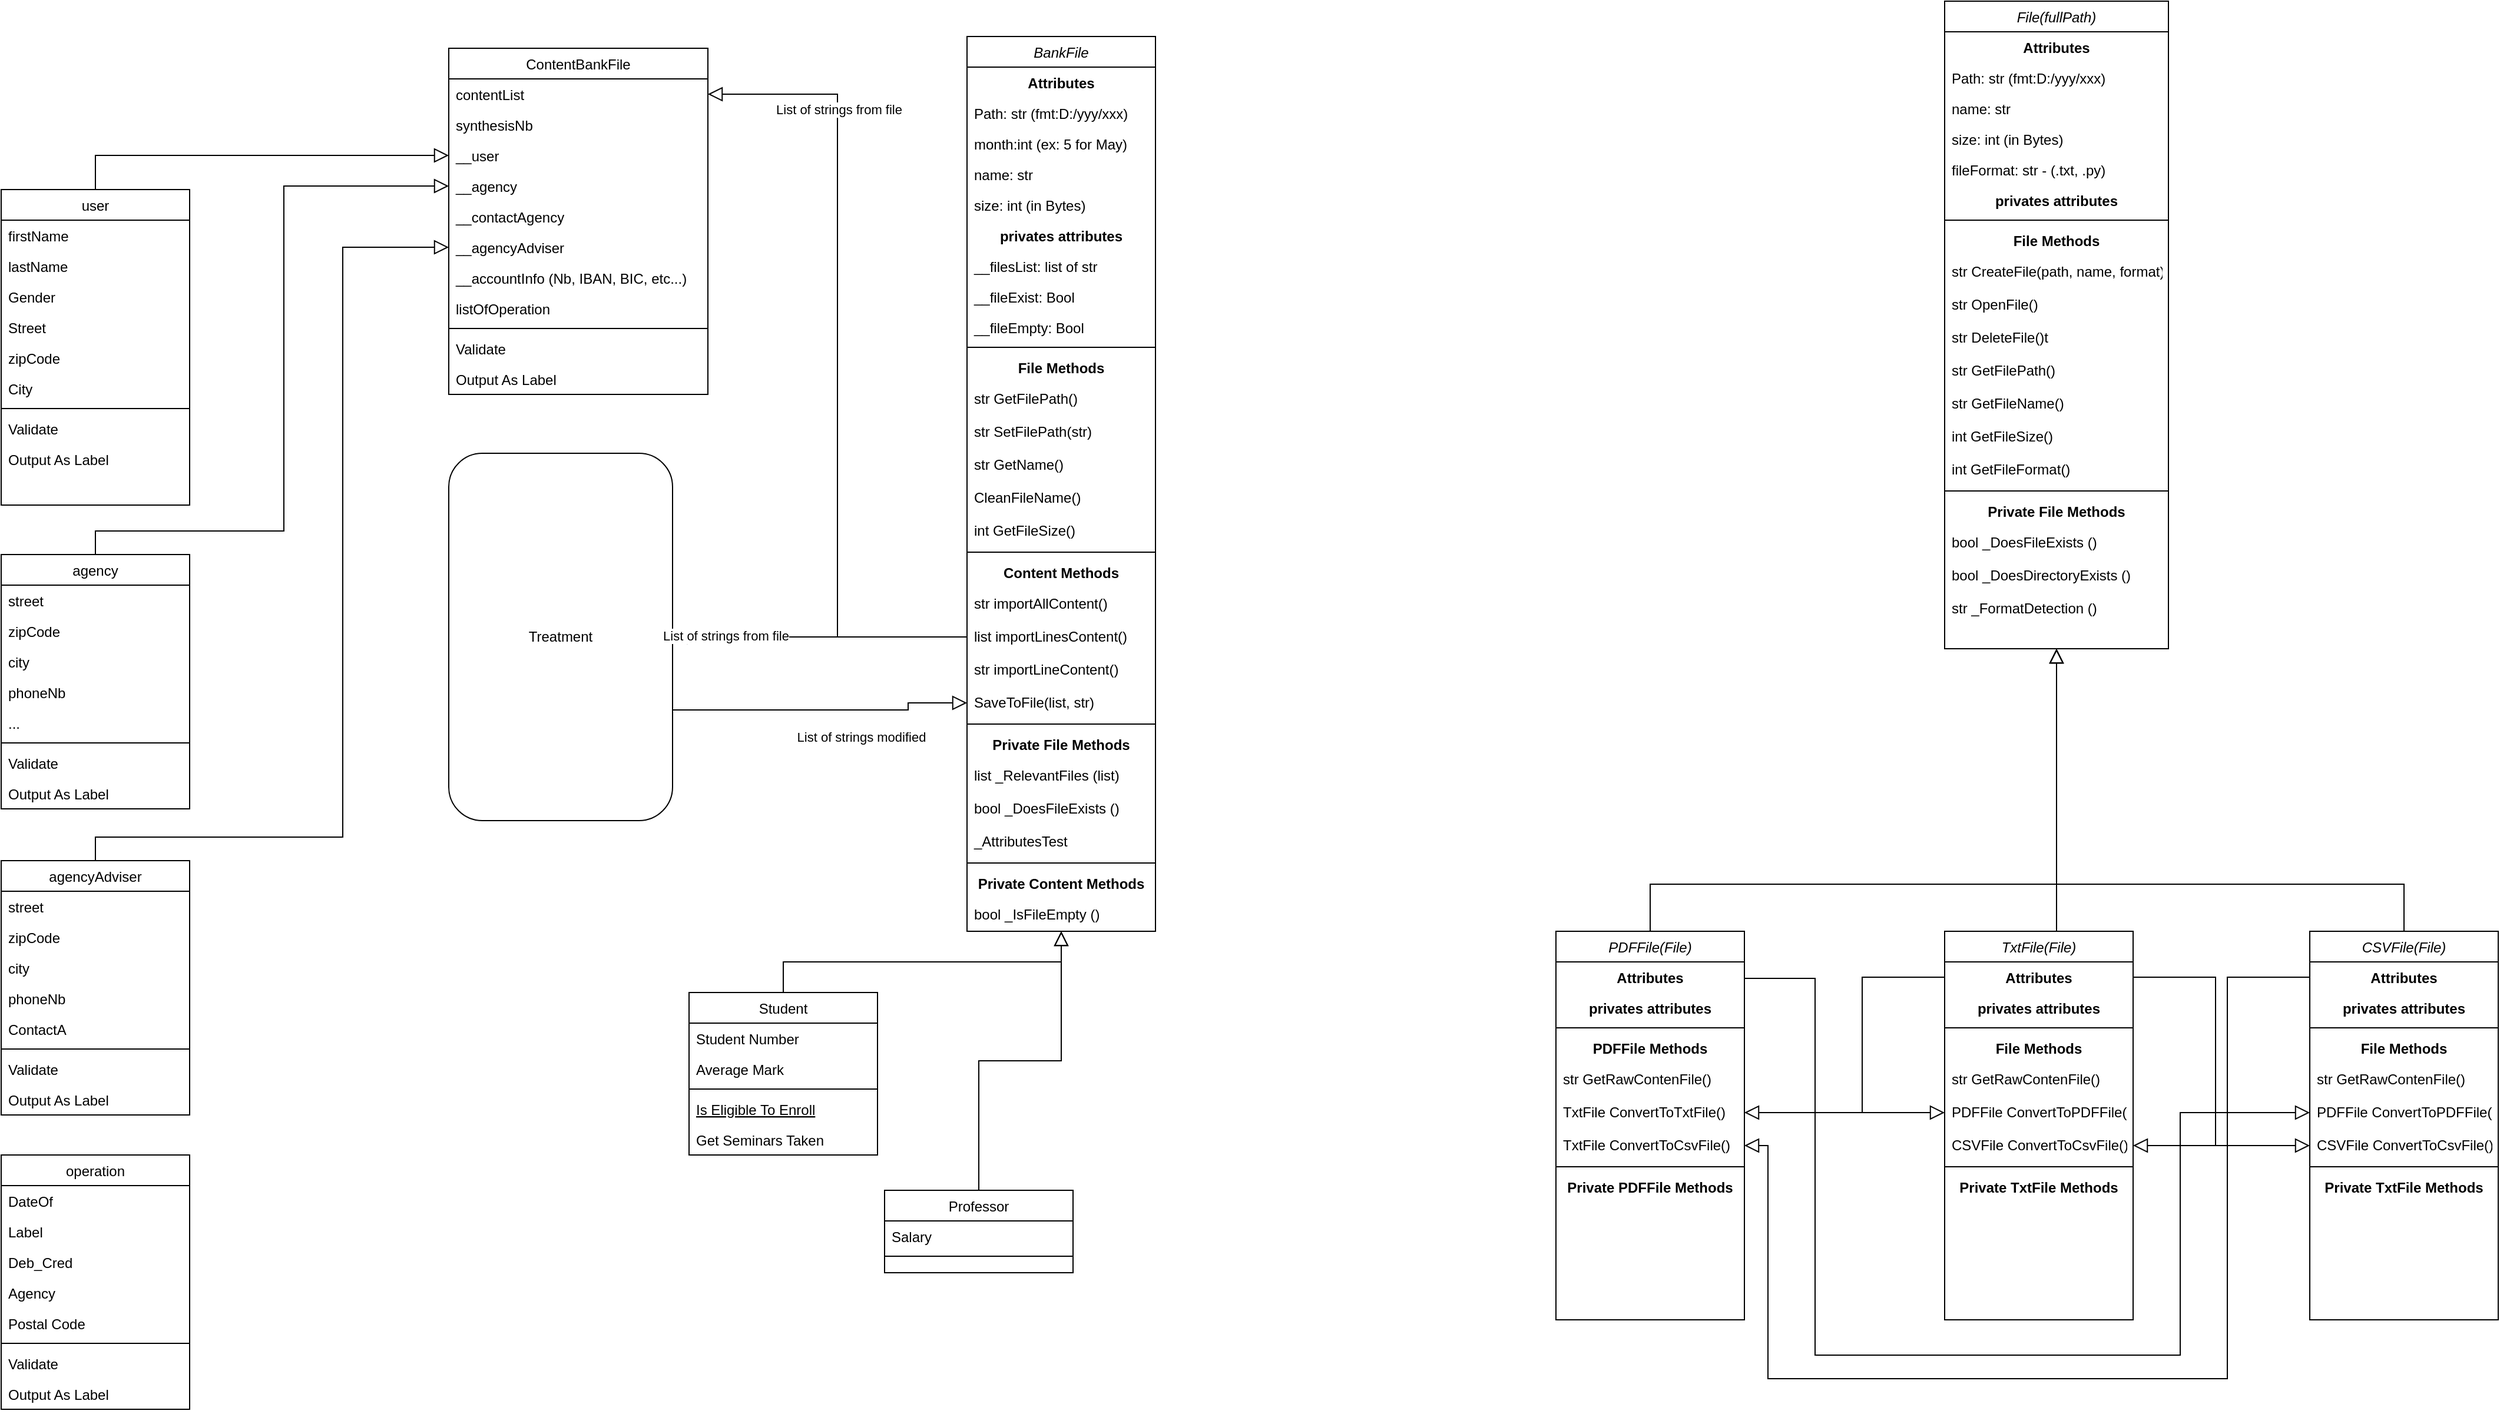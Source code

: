 <mxfile version="20.2.8" type="device"><diagram id="C5RBs43oDa-KdzZeNtuy" name="Page-1"><mxGraphModel dx="2605" dy="2127" grid="1" gridSize="10" guides="1" tooltips="1" connect="1" arrows="1" fold="1" page="1" pageScale="1" pageWidth="827" pageHeight="1169" math="0" shadow="0"><root><mxCell id="WIyWlLk6GJQsqaUBKTNV-0"/><mxCell id="WIyWlLk6GJQsqaUBKTNV-1" parent="WIyWlLk6GJQsqaUBKTNV-0"/><mxCell id="zkfFHV4jXpPFQw0GAbJ--0" value="BankFile" style="swimlane;fontStyle=2;align=center;verticalAlign=top;childLayout=stackLayout;horizontal=1;startSize=26;horizontalStack=0;resizeParent=1;resizeLast=0;collapsible=1;marginBottom=0;rounded=0;shadow=0;strokeWidth=1;" parent="WIyWlLk6GJQsqaUBKTNV-1" vertex="1"><mxGeometry x="280" y="-10" width="160" height="760" as="geometry"><mxRectangle x="334" y="190" width="160" height="26" as="alternateBounds"/></mxGeometry></mxCell><mxCell id="JMtDzeaHdEncIlvbiHia-27" value="Attributes" style="text;align=center;fontStyle=1;verticalAlign=middle;spacingLeft=3;spacingRight=3;strokeColor=none;rotatable=0;points=[[0,0.5],[1,0.5]];portConstraint=eastwest;" parent="zkfFHV4jXpPFQw0GAbJ--0" vertex="1"><mxGeometry y="26" width="160" height="26" as="geometry"/></mxCell><mxCell id="zkfFHV4jXpPFQw0GAbJ--1" value="Path: str (fmt:D:/yyy/xxx)" style="text;align=left;verticalAlign=top;spacingLeft=4;spacingRight=4;overflow=hidden;rotatable=0;points=[[0,0.5],[1,0.5]];portConstraint=eastwest;" parent="zkfFHV4jXpPFQw0GAbJ--0" vertex="1"><mxGeometry y="52" width="160" height="26" as="geometry"/></mxCell><mxCell id="zkfFHV4jXpPFQw0GAbJ--2" value="month:int (ex: 5 for May)" style="text;align=left;verticalAlign=top;spacingLeft=4;spacingRight=4;overflow=hidden;rotatable=0;points=[[0,0.5],[1,0.5]];portConstraint=eastwest;rounded=0;shadow=0;html=0;" parent="zkfFHV4jXpPFQw0GAbJ--0" vertex="1"><mxGeometry y="78" width="160" height="26" as="geometry"/></mxCell><mxCell id="JMtDzeaHdEncIlvbiHia-5" value="name: str" style="text;align=left;verticalAlign=top;spacingLeft=4;spacingRight=4;overflow=hidden;rotatable=0;points=[[0,0.5],[1,0.5]];portConstraint=eastwest;rounded=0;shadow=0;html=0;" parent="zkfFHV4jXpPFQw0GAbJ--0" vertex="1"><mxGeometry y="104" width="160" height="26" as="geometry"/></mxCell><mxCell id="zkfFHV4jXpPFQw0GAbJ--3" value="size: int (in Bytes)" style="text;align=left;verticalAlign=top;spacingLeft=4;spacingRight=4;overflow=hidden;rotatable=0;points=[[0,0.5],[1,0.5]];portConstraint=eastwest;rounded=0;shadow=0;html=0;" parent="zkfFHV4jXpPFQw0GAbJ--0" vertex="1"><mxGeometry y="130" width="160" height="26" as="geometry"/></mxCell><mxCell id="JMtDzeaHdEncIlvbiHia-28" value="privates attributes" style="text;align=center;fontStyle=1;verticalAlign=middle;spacingLeft=3;spacingRight=3;strokeColor=none;rotatable=0;points=[[0,0.5],[1,0.5]];portConstraint=eastwest;" parent="zkfFHV4jXpPFQw0GAbJ--0" vertex="1"><mxGeometry y="156" width="160" height="26" as="geometry"/></mxCell><mxCell id="JMtDzeaHdEncIlvbiHia-9" value="__filesList: list of str" style="text;align=left;verticalAlign=top;spacingLeft=4;spacingRight=4;overflow=hidden;rotatable=0;points=[[0,0.5],[1,0.5]];portConstraint=eastwest;rounded=0;shadow=0;html=0;" parent="zkfFHV4jXpPFQw0GAbJ--0" vertex="1"><mxGeometry y="182" width="160" height="26" as="geometry"/></mxCell><mxCell id="JMtDzeaHdEncIlvbiHia-10" value="__fileExist: Bool" style="text;align=left;verticalAlign=top;spacingLeft=4;spacingRight=4;overflow=hidden;rotatable=0;points=[[0,0.5],[1,0.5]];portConstraint=eastwest;rounded=0;shadow=0;html=0;" parent="zkfFHV4jXpPFQw0GAbJ--0" vertex="1"><mxGeometry y="208" width="160" height="26" as="geometry"/></mxCell><mxCell id="JMtDzeaHdEncIlvbiHia-11" value="__fileEmpty: Bool" style="text;align=left;verticalAlign=top;spacingLeft=4;spacingRight=4;overflow=hidden;rotatable=0;points=[[0,0.5],[1,0.5]];portConstraint=eastwest;rounded=0;shadow=0;html=0;" parent="zkfFHV4jXpPFQw0GAbJ--0" vertex="1"><mxGeometry y="234" width="160" height="26" as="geometry"/></mxCell><mxCell id="zkfFHV4jXpPFQw0GAbJ--4" value="" style="line;html=1;strokeWidth=1;align=left;verticalAlign=middle;spacingTop=-1;spacingLeft=3;spacingRight=3;rotatable=0;labelPosition=right;points=[];portConstraint=eastwest;" parent="zkfFHV4jXpPFQw0GAbJ--0" vertex="1"><mxGeometry y="260" width="160" height="8" as="geometry"/></mxCell><mxCell id="JMtDzeaHdEncIlvbiHia-29" value="File Methods" style="text;align=center;fontStyle=1;verticalAlign=middle;spacingLeft=3;spacingRight=3;strokeColor=none;rotatable=0;points=[[0,0.5],[1,0.5]];portConstraint=eastwest;" parent="zkfFHV4jXpPFQw0GAbJ--0" vertex="1"><mxGeometry y="268" width="160" height="26" as="geometry"/></mxCell><mxCell id="JMtDzeaHdEncIlvbiHia-1" value="str GetFilePath()" style="text;align=left;verticalAlign=top;spacingLeft=4;spacingRight=4;overflow=hidden;rotatable=0;points=[[0,0.5],[1,0.5]];portConstraint=eastwest;" parent="zkfFHV4jXpPFQw0GAbJ--0" vertex="1"><mxGeometry y="294" width="160" height="28" as="geometry"/></mxCell><mxCell id="JMtDzeaHdEncIlvbiHia-12" value="str SetFilePath(str)" style="text;align=left;verticalAlign=top;spacingLeft=4;spacingRight=4;overflow=hidden;rotatable=0;points=[[0,0.5],[1,0.5]];portConstraint=eastwest;" parent="zkfFHV4jXpPFQw0GAbJ--0" vertex="1"><mxGeometry y="322" width="160" height="28" as="geometry"/></mxCell><mxCell id="zkfFHV4jXpPFQw0GAbJ--5" value="str GetName()" style="text;align=left;verticalAlign=top;spacingLeft=4;spacingRight=4;overflow=hidden;rotatable=0;points=[[0,0.5],[1,0.5]];portConstraint=eastwest;" parent="zkfFHV4jXpPFQw0GAbJ--0" vertex="1"><mxGeometry y="350" width="160" height="28" as="geometry"/></mxCell><mxCell id="JMtDzeaHdEncIlvbiHia-2" value="CleanFileName()" style="text;align=left;verticalAlign=top;spacingLeft=4;spacingRight=4;overflow=hidden;rotatable=0;points=[[0,0.5],[1,0.5]];portConstraint=eastwest;" parent="zkfFHV4jXpPFQw0GAbJ--0" vertex="1"><mxGeometry y="378" width="160" height="28" as="geometry"/></mxCell><mxCell id="JMtDzeaHdEncIlvbiHia-7" value="int GetFileSize()" style="text;align=left;verticalAlign=top;spacingLeft=4;spacingRight=4;overflow=hidden;rotatable=0;points=[[0,0.5],[1,0.5]];portConstraint=eastwest;" parent="zkfFHV4jXpPFQw0GAbJ--0" vertex="1"><mxGeometry y="406" width="160" height="28" as="geometry"/></mxCell><mxCell id="JMtDzeaHdEncIlvbiHia-6" value="" style="line;html=1;strokeWidth=1;align=left;verticalAlign=middle;spacingTop=-1;spacingLeft=3;spacingRight=3;rotatable=0;labelPosition=right;points=[];portConstraint=eastwest;" parent="zkfFHV4jXpPFQw0GAbJ--0" vertex="1"><mxGeometry y="434" width="160" height="8" as="geometry"/></mxCell><mxCell id="JMtDzeaHdEncIlvbiHia-30" value="Content Methods" style="text;align=center;fontStyle=1;verticalAlign=middle;spacingLeft=3;spacingRight=3;strokeColor=none;rotatable=0;points=[[0,0.5],[1,0.5]];portConstraint=eastwest;" parent="zkfFHV4jXpPFQw0GAbJ--0" vertex="1"><mxGeometry y="442" width="160" height="26" as="geometry"/></mxCell><mxCell id="JMtDzeaHdEncIlvbiHia-14" value="str importAllContent()" style="text;align=left;verticalAlign=top;spacingLeft=4;spacingRight=4;overflow=hidden;rotatable=0;points=[[0,0.5],[1,0.5]];portConstraint=eastwest;" parent="zkfFHV4jXpPFQw0GAbJ--0" vertex="1"><mxGeometry y="468" width="160" height="28" as="geometry"/></mxCell><mxCell id="JMtDzeaHdEncIlvbiHia-15" value="list importLinesContent()" style="text;align=left;verticalAlign=top;spacingLeft=4;spacingRight=4;overflow=hidden;rotatable=0;points=[[0,0.5],[1,0.5]];portConstraint=eastwest;" parent="zkfFHV4jXpPFQw0GAbJ--0" vertex="1"><mxGeometry y="496" width="160" height="28" as="geometry"/></mxCell><mxCell id="JMtDzeaHdEncIlvbiHia-16" value="str importLineContent()" style="text;align=left;verticalAlign=top;spacingLeft=4;spacingRight=4;overflow=hidden;rotatable=0;points=[[0,0.5],[1,0.5]];portConstraint=eastwest;" parent="zkfFHV4jXpPFQw0GAbJ--0" vertex="1"><mxGeometry y="524" width="160" height="28" as="geometry"/></mxCell><mxCell id="JMtDzeaHdEncIlvbiHia-25" value="SaveToFile(list, str)" style="text;align=left;verticalAlign=top;spacingLeft=4;spacingRight=4;overflow=hidden;rotatable=0;points=[[0,0.5],[1,0.5]];portConstraint=eastwest;" parent="zkfFHV4jXpPFQw0GAbJ--0" vertex="1"><mxGeometry y="552" width="160" height="28" as="geometry"/></mxCell><mxCell id="JMtDzeaHdEncIlvbiHia-13" value="" style="line;html=1;strokeWidth=1;align=left;verticalAlign=middle;spacingTop=-1;spacingLeft=3;spacingRight=3;rotatable=0;labelPosition=right;points=[];portConstraint=eastwest;" parent="zkfFHV4jXpPFQw0GAbJ--0" vertex="1"><mxGeometry y="580" width="160" height="8" as="geometry"/></mxCell><mxCell id="JMtDzeaHdEncIlvbiHia-31" value="Private File Methods" style="text;align=center;fontStyle=1;verticalAlign=middle;spacingLeft=3;spacingRight=3;strokeColor=none;rotatable=0;points=[[0,0.5],[1,0.5]];portConstraint=eastwest;" parent="zkfFHV4jXpPFQw0GAbJ--0" vertex="1"><mxGeometry y="588" width="160" height="26" as="geometry"/></mxCell><mxCell id="JMtDzeaHdEncIlvbiHia-8" value="list _RelevantFiles (list)" style="text;align=left;verticalAlign=top;spacingLeft=4;spacingRight=4;overflow=hidden;rotatable=0;points=[[0,0.5],[1,0.5]];portConstraint=eastwest;" parent="zkfFHV4jXpPFQw0GAbJ--0" vertex="1"><mxGeometry y="614" width="160" height="28" as="geometry"/></mxCell><mxCell id="JMtDzeaHdEncIlvbiHia-17" value="bool _DoesFileExists ()" style="text;align=left;verticalAlign=top;spacingLeft=4;spacingRight=4;overflow=hidden;rotatable=0;points=[[0,0.5],[1,0.5]];portConstraint=eastwest;" parent="zkfFHV4jXpPFQw0GAbJ--0" vertex="1"><mxGeometry y="642" width="160" height="28" as="geometry"/></mxCell><mxCell id="JMtDzeaHdEncIlvbiHia-4" value="_AttributesTest" style="text;align=left;verticalAlign=top;spacingLeft=4;spacingRight=4;overflow=hidden;rotatable=0;points=[[0,0.5],[1,0.5]];portConstraint=eastwest;" parent="zkfFHV4jXpPFQw0GAbJ--0" vertex="1"><mxGeometry y="670" width="160" height="28" as="geometry"/></mxCell><mxCell id="JMtDzeaHdEncIlvbiHia-19" value="" style="line;html=1;strokeWidth=1;align=left;verticalAlign=middle;spacingTop=-1;spacingLeft=3;spacingRight=3;rotatable=0;labelPosition=right;points=[];portConstraint=eastwest;" parent="zkfFHV4jXpPFQw0GAbJ--0" vertex="1"><mxGeometry y="698" width="160" height="8" as="geometry"/></mxCell><mxCell id="JMtDzeaHdEncIlvbiHia-32" value="Private Content Methods" style="text;align=center;fontStyle=1;verticalAlign=middle;spacingLeft=3;spacingRight=3;strokeColor=none;rotatable=0;points=[[0,0.5],[1,0.5]];portConstraint=eastwest;" parent="zkfFHV4jXpPFQw0GAbJ--0" vertex="1"><mxGeometry y="706" width="160" height="26" as="geometry"/></mxCell><mxCell id="JMtDzeaHdEncIlvbiHia-18" value="bool _IsFileEmpty ()" style="text;align=left;verticalAlign=top;spacingLeft=4;spacingRight=4;overflow=hidden;rotatable=0;points=[[0,0.5],[1,0.5]];portConstraint=eastwest;" parent="zkfFHV4jXpPFQw0GAbJ--0" vertex="1"><mxGeometry y="732" width="160" height="28" as="geometry"/></mxCell><mxCell id="zkfFHV4jXpPFQw0GAbJ--6" value="Student" style="swimlane;fontStyle=0;align=center;verticalAlign=top;childLayout=stackLayout;horizontal=1;startSize=26;horizontalStack=0;resizeParent=1;resizeLast=0;collapsible=1;marginBottom=0;rounded=0;shadow=0;strokeWidth=1;" parent="WIyWlLk6GJQsqaUBKTNV-1" vertex="1"><mxGeometry x="44" y="802" width="160" height="138" as="geometry"><mxRectangle x="130" y="380" width="160" height="26" as="alternateBounds"/></mxGeometry></mxCell><mxCell id="zkfFHV4jXpPFQw0GAbJ--7" value="Student Number" style="text;align=left;verticalAlign=top;spacingLeft=4;spacingRight=4;overflow=hidden;rotatable=0;points=[[0,0.5],[1,0.5]];portConstraint=eastwest;" parent="zkfFHV4jXpPFQw0GAbJ--6" vertex="1"><mxGeometry y="26" width="160" height="26" as="geometry"/></mxCell><mxCell id="zkfFHV4jXpPFQw0GAbJ--8" value="Average Mark" style="text;align=left;verticalAlign=top;spacingLeft=4;spacingRight=4;overflow=hidden;rotatable=0;points=[[0,0.5],[1,0.5]];portConstraint=eastwest;rounded=0;shadow=0;html=0;" parent="zkfFHV4jXpPFQw0GAbJ--6" vertex="1"><mxGeometry y="52" width="160" height="26" as="geometry"/></mxCell><mxCell id="zkfFHV4jXpPFQw0GAbJ--9" value="" style="line;html=1;strokeWidth=1;align=left;verticalAlign=middle;spacingTop=-1;spacingLeft=3;spacingRight=3;rotatable=0;labelPosition=right;points=[];portConstraint=eastwest;" parent="zkfFHV4jXpPFQw0GAbJ--6" vertex="1"><mxGeometry y="78" width="160" height="8" as="geometry"/></mxCell><mxCell id="zkfFHV4jXpPFQw0GAbJ--10" value="Is Eligible To Enroll" style="text;align=left;verticalAlign=top;spacingLeft=4;spacingRight=4;overflow=hidden;rotatable=0;points=[[0,0.5],[1,0.5]];portConstraint=eastwest;fontStyle=4" parent="zkfFHV4jXpPFQw0GAbJ--6" vertex="1"><mxGeometry y="86" width="160" height="26" as="geometry"/></mxCell><mxCell id="zkfFHV4jXpPFQw0GAbJ--11" value="Get Seminars Taken" style="text;align=left;verticalAlign=top;spacingLeft=4;spacingRight=4;overflow=hidden;rotatable=0;points=[[0,0.5],[1,0.5]];portConstraint=eastwest;" parent="zkfFHV4jXpPFQw0GAbJ--6" vertex="1"><mxGeometry y="112" width="160" height="26" as="geometry"/></mxCell><mxCell id="zkfFHV4jXpPFQw0GAbJ--12" value="" style="endArrow=block;endSize=10;endFill=0;shadow=0;strokeWidth=1;rounded=0;edgeStyle=elbowEdgeStyle;elbow=vertical;" parent="WIyWlLk6GJQsqaUBKTNV-1" source="zkfFHV4jXpPFQw0GAbJ--6" target="zkfFHV4jXpPFQw0GAbJ--0" edge="1"><mxGeometry width="160" relative="1" as="geometry"><mxPoint x="-90" y="205" as="sourcePoint"/><mxPoint x="-90" y="205" as="targetPoint"/></mxGeometry></mxCell><mxCell id="zkfFHV4jXpPFQw0GAbJ--13" value="Professor" style="swimlane;fontStyle=0;align=center;verticalAlign=top;childLayout=stackLayout;horizontal=1;startSize=26;horizontalStack=0;resizeParent=1;resizeLast=0;collapsible=1;marginBottom=0;rounded=0;shadow=0;strokeWidth=1;" parent="WIyWlLk6GJQsqaUBKTNV-1" vertex="1"><mxGeometry x="210" y="970" width="160" height="70" as="geometry"><mxRectangle x="340" y="380" width="170" height="26" as="alternateBounds"/></mxGeometry></mxCell><mxCell id="zkfFHV4jXpPFQw0GAbJ--14" value="Salary" style="text;align=left;verticalAlign=top;spacingLeft=4;spacingRight=4;overflow=hidden;rotatable=0;points=[[0,0.5],[1,0.5]];portConstraint=eastwest;" parent="zkfFHV4jXpPFQw0GAbJ--13" vertex="1"><mxGeometry y="26" width="160" height="26" as="geometry"/></mxCell><mxCell id="zkfFHV4jXpPFQw0GAbJ--15" value="" style="line;html=1;strokeWidth=1;align=left;verticalAlign=middle;spacingTop=-1;spacingLeft=3;spacingRight=3;rotatable=0;labelPosition=right;points=[];portConstraint=eastwest;" parent="zkfFHV4jXpPFQw0GAbJ--13" vertex="1"><mxGeometry y="52" width="160" height="8" as="geometry"/></mxCell><mxCell id="zkfFHV4jXpPFQw0GAbJ--16" value="" style="endArrow=block;endSize=10;endFill=0;shadow=0;strokeWidth=1;rounded=0;edgeStyle=elbowEdgeStyle;elbow=vertical;" parent="WIyWlLk6GJQsqaUBKTNV-1" source="zkfFHV4jXpPFQw0GAbJ--13" target="zkfFHV4jXpPFQw0GAbJ--0" edge="1"><mxGeometry width="160" relative="1" as="geometry"><mxPoint x="-80" y="375" as="sourcePoint"/><mxPoint x="20" y="273" as="targetPoint"/></mxGeometry></mxCell><mxCell id="JMtDzeaHdEncIlvbiHia-20" value="Treatment" style="rounded=1;whiteSpace=wrap;html=1;" parent="WIyWlLk6GJQsqaUBKTNV-1" vertex="1"><mxGeometry x="-160" y="344" width="190" height="312" as="geometry"/></mxCell><mxCell id="JMtDzeaHdEncIlvbiHia-21" value="" style="endArrow=block;endSize=10;endFill=0;shadow=0;strokeWidth=1;rounded=0;edgeStyle=orthogonalEdgeStyle;elbow=vertical;exitX=0;exitY=0.5;exitDx=0;exitDy=0;entryX=1;entryY=0.5;entryDx=0;entryDy=0;" parent="WIyWlLk6GJQsqaUBKTNV-1" source="JMtDzeaHdEncIlvbiHia-15" target="JMtDzeaHdEncIlvbiHia-20" edge="1"><mxGeometry width="160" relative="1" as="geometry"><mxPoint x="-320" y="546" as="sourcePoint"/><mxPoint x="-146" y="472" as="targetPoint"/></mxGeometry></mxCell><mxCell id="JMtDzeaHdEncIlvbiHia-22" value="List of strings from file" style="edgeLabel;html=1;align=center;verticalAlign=middle;resizable=0;points=[];" parent="JMtDzeaHdEncIlvbiHia-21" vertex="1" connectable="0"><mxGeometry x="0.639" y="-1" relative="1" as="geometry"><mxPoint as="offset"/></mxGeometry></mxCell><mxCell id="JMtDzeaHdEncIlvbiHia-23" value="" style="endArrow=block;endSize=10;endFill=0;shadow=0;strokeWidth=1;rounded=0;edgeStyle=orthogonalEdgeStyle;elbow=vertical;entryX=0;entryY=0.5;entryDx=0;entryDy=0;exitX=1;exitY=0.75;exitDx=0;exitDy=0;" parent="WIyWlLk6GJQsqaUBKTNV-1" source="JMtDzeaHdEncIlvbiHia-20" target="JMtDzeaHdEncIlvbiHia-25" edge="1"><mxGeometry width="160" relative="1" as="geometry"><mxPoint x="-70" y="282" as="sourcePoint"/><mxPoint x="160" y="332" as="targetPoint"/><Array as="points"><mxPoint x="230" y="562"/><mxPoint x="230" y="556"/></Array></mxGeometry></mxCell><mxCell id="JMtDzeaHdEncIlvbiHia-24" value="List of strings modified" style="edgeLabel;html=1;align=center;verticalAlign=middle;resizable=0;points=[];" parent="JMtDzeaHdEncIlvbiHia-23" vertex="1" connectable="0"><mxGeometry x="0.639" y="-1" relative="1" as="geometry"><mxPoint x="-41" y="28" as="offset"/></mxGeometry></mxCell><mxCell id="JMtDzeaHdEncIlvbiHia-33" value="ContentBankFile" style="swimlane;fontStyle=0;align=center;verticalAlign=top;childLayout=stackLayout;horizontal=1;startSize=26;horizontalStack=0;resizeParent=1;resizeLast=0;collapsible=1;marginBottom=0;rounded=0;shadow=0;strokeWidth=1;" parent="WIyWlLk6GJQsqaUBKTNV-1" vertex="1"><mxGeometry x="-160" width="220" height="294" as="geometry"><mxRectangle x="550" y="140" width="160" height="26" as="alternateBounds"/></mxGeometry></mxCell><mxCell id="JMtDzeaHdEncIlvbiHia-38" value="contentList" style="text;align=left;verticalAlign=top;spacingLeft=4;spacingRight=4;overflow=hidden;rotatable=0;points=[[0,0.5],[1,0.5]];portConstraint=eastwest;rounded=0;shadow=0;html=0;" parent="JMtDzeaHdEncIlvbiHia-33" vertex="1"><mxGeometry y="26" width="220" height="26" as="geometry"/></mxCell><mxCell id="JMtDzeaHdEncIlvbiHia-34" value="synthesisNb" style="text;align=left;verticalAlign=top;spacingLeft=4;spacingRight=4;overflow=hidden;rotatable=0;points=[[0,0.5],[1,0.5]];portConstraint=eastwest;" parent="JMtDzeaHdEncIlvbiHia-33" vertex="1"><mxGeometry y="52" width="220" height="26" as="geometry"/></mxCell><mxCell id="JMtDzeaHdEncIlvbiHia-35" value="__user" style="text;align=left;verticalAlign=top;spacingLeft=4;spacingRight=4;overflow=hidden;rotatable=0;points=[[0,0.5],[1,0.5]];portConstraint=eastwest;rounded=0;shadow=0;html=0;" parent="JMtDzeaHdEncIlvbiHia-33" vertex="1"><mxGeometry y="78" width="220" height="26" as="geometry"/></mxCell><mxCell id="JMtDzeaHdEncIlvbiHia-36" value="__agency" style="text;align=left;verticalAlign=top;spacingLeft=4;spacingRight=4;overflow=hidden;rotatable=0;points=[[0,0.5],[1,0.5]];portConstraint=eastwest;rounded=0;shadow=0;html=0;" parent="JMtDzeaHdEncIlvbiHia-33" vertex="1"><mxGeometry y="104" width="220" height="26" as="geometry"/></mxCell><mxCell id="JMtDzeaHdEncIlvbiHia-37" value="__contactAgency" style="text;align=left;verticalAlign=top;spacingLeft=4;spacingRight=4;overflow=hidden;rotatable=0;points=[[0,0.5],[1,0.5]];portConstraint=eastwest;rounded=0;shadow=0;html=0;" parent="JMtDzeaHdEncIlvbiHia-33" vertex="1"><mxGeometry y="130" width="220" height="26" as="geometry"/></mxCell><mxCell id="JMtDzeaHdEncIlvbiHia-96" value="__agencyAdviser" style="text;align=left;verticalAlign=top;spacingLeft=4;spacingRight=4;overflow=hidden;rotatable=0;points=[[0,0.5],[1,0.5]];portConstraint=eastwest;rounded=0;shadow=0;html=0;" parent="JMtDzeaHdEncIlvbiHia-33" vertex="1"><mxGeometry y="156" width="220" height="26" as="geometry"/></mxCell><mxCell id="JMtDzeaHdEncIlvbiHia-61" value="__accountInfo (Nb, IBAN, BIC, etc...)" style="text;align=left;verticalAlign=top;spacingLeft=4;spacingRight=4;overflow=hidden;rotatable=0;points=[[0,0.5],[1,0.5]];portConstraint=eastwest;rounded=0;shadow=0;html=0;" parent="JMtDzeaHdEncIlvbiHia-33" vertex="1"><mxGeometry y="182" width="220" height="26" as="geometry"/></mxCell><mxCell id="JMtDzeaHdEncIlvbiHia-94" value="listOfOperation" style="text;align=left;verticalAlign=top;spacingLeft=4;spacingRight=4;overflow=hidden;rotatable=0;points=[[0,0.5],[1,0.5]];portConstraint=eastwest;rounded=0;shadow=0;html=0;" parent="JMtDzeaHdEncIlvbiHia-33" vertex="1"><mxGeometry y="208" width="220" height="26" as="geometry"/></mxCell><mxCell id="JMtDzeaHdEncIlvbiHia-39" value="" style="line;html=1;strokeWidth=1;align=left;verticalAlign=middle;spacingTop=-1;spacingLeft=3;spacingRight=3;rotatable=0;labelPosition=right;points=[];portConstraint=eastwest;" parent="JMtDzeaHdEncIlvbiHia-33" vertex="1"><mxGeometry y="234" width="220" height="8" as="geometry"/></mxCell><mxCell id="JMtDzeaHdEncIlvbiHia-40" value="Validate" style="text;align=left;verticalAlign=top;spacingLeft=4;spacingRight=4;overflow=hidden;rotatable=0;points=[[0,0.5],[1,0.5]];portConstraint=eastwest;" parent="JMtDzeaHdEncIlvbiHia-33" vertex="1"><mxGeometry y="242" width="220" height="26" as="geometry"/></mxCell><mxCell id="JMtDzeaHdEncIlvbiHia-41" value="Output As Label" style="text;align=left;verticalAlign=top;spacingLeft=4;spacingRight=4;overflow=hidden;rotatable=0;points=[[0,0.5],[1,0.5]];portConstraint=eastwest;" parent="JMtDzeaHdEncIlvbiHia-33" vertex="1"><mxGeometry y="268" width="220" height="26" as="geometry"/></mxCell><mxCell id="JMtDzeaHdEncIlvbiHia-42" value="user" style="swimlane;fontStyle=0;align=center;verticalAlign=top;childLayout=stackLayout;horizontal=1;startSize=26;horizontalStack=0;resizeParent=1;resizeLast=0;collapsible=1;marginBottom=0;rounded=0;shadow=0;strokeWidth=1;" parent="WIyWlLk6GJQsqaUBKTNV-1" vertex="1"><mxGeometry x="-540" y="120" width="160" height="268" as="geometry"><mxRectangle x="550" y="140" width="160" height="26" as="alternateBounds"/></mxGeometry></mxCell><mxCell id="JMtDzeaHdEncIlvbiHia-81" value="firstName" style="text;align=left;verticalAlign=top;spacingLeft=4;spacingRight=4;overflow=hidden;rotatable=0;points=[[0,0.5],[1,0.5]];portConstraint=eastwest;rounded=0;shadow=0;html=0;" parent="JMtDzeaHdEncIlvbiHia-42" vertex="1"><mxGeometry y="26" width="160" height="26" as="geometry"/></mxCell><mxCell id="JMtDzeaHdEncIlvbiHia-43" value="lastName" style="text;align=left;verticalAlign=top;spacingLeft=4;spacingRight=4;overflow=hidden;rotatable=0;points=[[0,0.5],[1,0.5]];portConstraint=eastwest;rounded=0;shadow=0;html=0;" parent="JMtDzeaHdEncIlvbiHia-42" vertex="1"><mxGeometry y="52" width="160" height="26" as="geometry"/></mxCell><mxCell id="JMtDzeaHdEncIlvbiHia-80" value="Gender" style="text;align=left;verticalAlign=top;spacingLeft=4;spacingRight=4;overflow=hidden;rotatable=0;points=[[0,0.5],[1,0.5]];portConstraint=eastwest;rounded=0;shadow=0;html=0;" parent="JMtDzeaHdEncIlvbiHia-42" vertex="1"><mxGeometry y="78" width="160" height="26" as="geometry"/></mxCell><mxCell id="JMtDzeaHdEncIlvbiHia-44" value="Street" style="text;align=left;verticalAlign=top;spacingLeft=4;spacingRight=4;overflow=hidden;rotatable=0;points=[[0,0.5],[1,0.5]];portConstraint=eastwest;" parent="JMtDzeaHdEncIlvbiHia-42" vertex="1"><mxGeometry y="104" width="160" height="26" as="geometry"/></mxCell><mxCell id="JMtDzeaHdEncIlvbiHia-45" value="zipCode" style="text;align=left;verticalAlign=top;spacingLeft=4;spacingRight=4;overflow=hidden;rotatable=0;points=[[0,0.5],[1,0.5]];portConstraint=eastwest;rounded=0;shadow=0;html=0;" parent="JMtDzeaHdEncIlvbiHia-42" vertex="1"><mxGeometry y="130" width="160" height="26" as="geometry"/></mxCell><mxCell id="JMtDzeaHdEncIlvbiHia-46" value="City" style="text;align=left;verticalAlign=top;spacingLeft=4;spacingRight=4;overflow=hidden;rotatable=0;points=[[0,0.5],[1,0.5]];portConstraint=eastwest;rounded=0;shadow=0;html=0;" parent="JMtDzeaHdEncIlvbiHia-42" vertex="1"><mxGeometry y="156" width="160" height="26" as="geometry"/></mxCell><mxCell id="JMtDzeaHdEncIlvbiHia-48" value="" style="line;html=1;strokeWidth=1;align=left;verticalAlign=middle;spacingTop=-1;spacingLeft=3;spacingRight=3;rotatable=0;labelPosition=right;points=[];portConstraint=eastwest;" parent="JMtDzeaHdEncIlvbiHia-42" vertex="1"><mxGeometry y="182" width="160" height="8" as="geometry"/></mxCell><mxCell id="JMtDzeaHdEncIlvbiHia-49" value="Validate" style="text;align=left;verticalAlign=top;spacingLeft=4;spacingRight=4;overflow=hidden;rotatable=0;points=[[0,0.5],[1,0.5]];portConstraint=eastwest;" parent="JMtDzeaHdEncIlvbiHia-42" vertex="1"><mxGeometry y="190" width="160" height="26" as="geometry"/></mxCell><mxCell id="JMtDzeaHdEncIlvbiHia-50" value="Output As Label" style="text;align=left;verticalAlign=top;spacingLeft=4;spacingRight=4;overflow=hidden;rotatable=0;points=[[0,0.5],[1,0.5]];portConstraint=eastwest;" parent="JMtDzeaHdEncIlvbiHia-42" vertex="1"><mxGeometry y="216" width="160" height="26" as="geometry"/></mxCell><mxCell id="JMtDzeaHdEncIlvbiHia-51" value="agency" style="swimlane;fontStyle=0;align=center;verticalAlign=top;childLayout=stackLayout;horizontal=1;startSize=26;horizontalStack=0;resizeParent=1;resizeLast=0;collapsible=1;marginBottom=0;rounded=0;shadow=0;strokeWidth=1;" parent="WIyWlLk6GJQsqaUBKTNV-1" vertex="1"><mxGeometry x="-540" y="430" width="160" height="216" as="geometry"><mxRectangle x="550" y="140" width="160" height="26" as="alternateBounds"/></mxGeometry></mxCell><mxCell id="JMtDzeaHdEncIlvbiHia-53" value="street" style="text;align=left;verticalAlign=top;spacingLeft=4;spacingRight=4;overflow=hidden;rotatable=0;points=[[0,0.5],[1,0.5]];portConstraint=eastwest;" parent="JMtDzeaHdEncIlvbiHia-51" vertex="1"><mxGeometry y="26" width="160" height="26" as="geometry"/></mxCell><mxCell id="JMtDzeaHdEncIlvbiHia-54" value="zipCode" style="text;align=left;verticalAlign=top;spacingLeft=4;spacingRight=4;overflow=hidden;rotatable=0;points=[[0,0.5],[1,0.5]];portConstraint=eastwest;rounded=0;shadow=0;html=0;" parent="JMtDzeaHdEncIlvbiHia-51" vertex="1"><mxGeometry y="52" width="160" height="26" as="geometry"/></mxCell><mxCell id="JMtDzeaHdEncIlvbiHia-52" value="city" style="text;align=left;verticalAlign=top;spacingLeft=4;spacingRight=4;overflow=hidden;rotatable=0;points=[[0,0.5],[1,0.5]];portConstraint=eastwest;rounded=0;shadow=0;html=0;" parent="JMtDzeaHdEncIlvbiHia-51" vertex="1"><mxGeometry y="78" width="160" height="26" as="geometry"/></mxCell><mxCell id="JMtDzeaHdEncIlvbiHia-55" value="phoneNb" style="text;align=left;verticalAlign=top;spacingLeft=4;spacingRight=4;overflow=hidden;rotatable=0;points=[[0,0.5],[1,0.5]];portConstraint=eastwest;rounded=0;shadow=0;html=0;" parent="JMtDzeaHdEncIlvbiHia-51" vertex="1"><mxGeometry y="104" width="160" height="26" as="geometry"/></mxCell><mxCell id="JMtDzeaHdEncIlvbiHia-56" value="..." style="text;align=left;verticalAlign=top;spacingLeft=4;spacingRight=4;overflow=hidden;rotatable=0;points=[[0,0.5],[1,0.5]];portConstraint=eastwest;rounded=0;shadow=0;html=0;" parent="JMtDzeaHdEncIlvbiHia-51" vertex="1"><mxGeometry y="130" width="160" height="26" as="geometry"/></mxCell><mxCell id="JMtDzeaHdEncIlvbiHia-57" value="" style="line;html=1;strokeWidth=1;align=left;verticalAlign=middle;spacingTop=-1;spacingLeft=3;spacingRight=3;rotatable=0;labelPosition=right;points=[];portConstraint=eastwest;" parent="JMtDzeaHdEncIlvbiHia-51" vertex="1"><mxGeometry y="156" width="160" height="8" as="geometry"/></mxCell><mxCell id="JMtDzeaHdEncIlvbiHia-58" value="Validate" style="text;align=left;verticalAlign=top;spacingLeft=4;spacingRight=4;overflow=hidden;rotatable=0;points=[[0,0.5],[1,0.5]];portConstraint=eastwest;" parent="JMtDzeaHdEncIlvbiHia-51" vertex="1"><mxGeometry y="164" width="160" height="26" as="geometry"/></mxCell><mxCell id="JMtDzeaHdEncIlvbiHia-59" value="Output As Label" style="text;align=left;verticalAlign=top;spacingLeft=4;spacingRight=4;overflow=hidden;rotatable=0;points=[[0,0.5],[1,0.5]];portConstraint=eastwest;" parent="JMtDzeaHdEncIlvbiHia-51" vertex="1"><mxGeometry y="190" width="160" height="26" as="geometry"/></mxCell><mxCell id="JMtDzeaHdEncIlvbiHia-62" value="operation" style="swimlane;fontStyle=0;align=center;verticalAlign=top;childLayout=stackLayout;horizontal=1;startSize=26;horizontalStack=0;resizeParent=1;resizeLast=0;collapsible=1;marginBottom=0;rounded=0;shadow=0;strokeWidth=1;" parent="WIyWlLk6GJQsqaUBKTNV-1" vertex="1"><mxGeometry x="-540" y="940" width="160" height="216" as="geometry"><mxRectangle x="550" y="140" width="160" height="26" as="alternateBounds"/></mxGeometry></mxCell><mxCell id="JMtDzeaHdEncIlvbiHia-63" value="DateOf" style="text;align=left;verticalAlign=top;spacingLeft=4;spacingRight=4;overflow=hidden;rotatable=0;points=[[0,0.5],[1,0.5]];portConstraint=eastwest;rounded=0;shadow=0;html=0;" parent="JMtDzeaHdEncIlvbiHia-62" vertex="1"><mxGeometry y="26" width="160" height="26" as="geometry"/></mxCell><mxCell id="JMtDzeaHdEncIlvbiHia-64" value="Label" style="text;align=left;verticalAlign=top;spacingLeft=4;spacingRight=4;overflow=hidden;rotatable=0;points=[[0,0.5],[1,0.5]];portConstraint=eastwest;" parent="JMtDzeaHdEncIlvbiHia-62" vertex="1"><mxGeometry y="52" width="160" height="26" as="geometry"/></mxCell><mxCell id="JMtDzeaHdEncIlvbiHia-65" value="Deb_Cred" style="text;align=left;verticalAlign=top;spacingLeft=4;spacingRight=4;overflow=hidden;rotatable=0;points=[[0,0.5],[1,0.5]];portConstraint=eastwest;rounded=0;shadow=0;html=0;" parent="JMtDzeaHdEncIlvbiHia-62" vertex="1"><mxGeometry y="78" width="160" height="26" as="geometry"/></mxCell><mxCell id="JMtDzeaHdEncIlvbiHia-66" value="Agency" style="text;align=left;verticalAlign=top;spacingLeft=4;spacingRight=4;overflow=hidden;rotatable=0;points=[[0,0.5],[1,0.5]];portConstraint=eastwest;rounded=0;shadow=0;html=0;" parent="JMtDzeaHdEncIlvbiHia-62" vertex="1"><mxGeometry y="104" width="160" height="26" as="geometry"/></mxCell><mxCell id="JMtDzeaHdEncIlvbiHia-67" value="Postal Code" style="text;align=left;verticalAlign=top;spacingLeft=4;spacingRight=4;overflow=hidden;rotatable=0;points=[[0,0.5],[1,0.5]];portConstraint=eastwest;rounded=0;shadow=0;html=0;" parent="JMtDzeaHdEncIlvbiHia-62" vertex="1"><mxGeometry y="130" width="160" height="26" as="geometry"/></mxCell><mxCell id="JMtDzeaHdEncIlvbiHia-68" value="" style="line;html=1;strokeWidth=1;align=left;verticalAlign=middle;spacingTop=-1;spacingLeft=3;spacingRight=3;rotatable=0;labelPosition=right;points=[];portConstraint=eastwest;" parent="JMtDzeaHdEncIlvbiHia-62" vertex="1"><mxGeometry y="156" width="160" height="8" as="geometry"/></mxCell><mxCell id="JMtDzeaHdEncIlvbiHia-69" value="Validate" style="text;align=left;verticalAlign=top;spacingLeft=4;spacingRight=4;overflow=hidden;rotatable=0;points=[[0,0.5],[1,0.5]];portConstraint=eastwest;" parent="JMtDzeaHdEncIlvbiHia-62" vertex="1"><mxGeometry y="164" width="160" height="26" as="geometry"/></mxCell><mxCell id="JMtDzeaHdEncIlvbiHia-70" value="Output As Label" style="text;align=left;verticalAlign=top;spacingLeft=4;spacingRight=4;overflow=hidden;rotatable=0;points=[[0,0.5],[1,0.5]];portConstraint=eastwest;" parent="JMtDzeaHdEncIlvbiHia-62" vertex="1"><mxGeometry y="190" width="160" height="26" as="geometry"/></mxCell><mxCell id="JMtDzeaHdEncIlvbiHia-71" value="agencyAdviser" style="swimlane;fontStyle=0;align=center;verticalAlign=top;childLayout=stackLayout;horizontal=1;startSize=26;horizontalStack=0;resizeParent=1;resizeLast=0;collapsible=1;marginBottom=0;rounded=0;shadow=0;strokeWidth=1;" parent="WIyWlLk6GJQsqaUBKTNV-1" vertex="1"><mxGeometry x="-540" y="690" width="160" height="216" as="geometry"><mxRectangle x="550" y="140" width="160" height="26" as="alternateBounds"/></mxGeometry></mxCell><mxCell id="JMtDzeaHdEncIlvbiHia-72" value="street" style="text;align=left;verticalAlign=top;spacingLeft=4;spacingRight=4;overflow=hidden;rotatable=0;points=[[0,0.5],[1,0.5]];portConstraint=eastwest;" parent="JMtDzeaHdEncIlvbiHia-71" vertex="1"><mxGeometry y="26" width="160" height="26" as="geometry"/></mxCell><mxCell id="JMtDzeaHdEncIlvbiHia-73" value="zipCode" style="text;align=left;verticalAlign=top;spacingLeft=4;spacingRight=4;overflow=hidden;rotatable=0;points=[[0,0.5],[1,0.5]];portConstraint=eastwest;rounded=0;shadow=0;html=0;" parent="JMtDzeaHdEncIlvbiHia-71" vertex="1"><mxGeometry y="52" width="160" height="26" as="geometry"/></mxCell><mxCell id="JMtDzeaHdEncIlvbiHia-74" value="city" style="text;align=left;verticalAlign=top;spacingLeft=4;spacingRight=4;overflow=hidden;rotatable=0;points=[[0,0.5],[1,0.5]];portConstraint=eastwest;rounded=0;shadow=0;html=0;" parent="JMtDzeaHdEncIlvbiHia-71" vertex="1"><mxGeometry y="78" width="160" height="26" as="geometry"/></mxCell><mxCell id="JMtDzeaHdEncIlvbiHia-75" value="phoneNb" style="text;align=left;verticalAlign=top;spacingLeft=4;spacingRight=4;overflow=hidden;rotatable=0;points=[[0,0.5],[1,0.5]];portConstraint=eastwest;rounded=0;shadow=0;html=0;" parent="JMtDzeaHdEncIlvbiHia-71" vertex="1"><mxGeometry y="104" width="160" height="26" as="geometry"/></mxCell><mxCell id="JMtDzeaHdEncIlvbiHia-76" value="ContactA" style="text;align=left;verticalAlign=top;spacingLeft=4;spacingRight=4;overflow=hidden;rotatable=0;points=[[0,0.5],[1,0.5]];portConstraint=eastwest;rounded=0;shadow=0;html=0;" parent="JMtDzeaHdEncIlvbiHia-71" vertex="1"><mxGeometry y="130" width="160" height="26" as="geometry"/></mxCell><mxCell id="JMtDzeaHdEncIlvbiHia-77" value="" style="line;html=1;strokeWidth=1;align=left;verticalAlign=middle;spacingTop=-1;spacingLeft=3;spacingRight=3;rotatable=0;labelPosition=right;points=[];portConstraint=eastwest;" parent="JMtDzeaHdEncIlvbiHia-71" vertex="1"><mxGeometry y="156" width="160" height="8" as="geometry"/></mxCell><mxCell id="JMtDzeaHdEncIlvbiHia-78" value="Validate" style="text;align=left;verticalAlign=top;spacingLeft=4;spacingRight=4;overflow=hidden;rotatable=0;points=[[0,0.5],[1,0.5]];portConstraint=eastwest;" parent="JMtDzeaHdEncIlvbiHia-71" vertex="1"><mxGeometry y="164" width="160" height="26" as="geometry"/></mxCell><mxCell id="JMtDzeaHdEncIlvbiHia-79" value="Output As Label" style="text;align=left;verticalAlign=top;spacingLeft=4;spacingRight=4;overflow=hidden;rotatable=0;points=[[0,0.5],[1,0.5]];portConstraint=eastwest;" parent="JMtDzeaHdEncIlvbiHia-71" vertex="1"><mxGeometry y="190" width="160" height="26" as="geometry"/></mxCell><mxCell id="JMtDzeaHdEncIlvbiHia-82" value="" style="endArrow=block;endSize=10;endFill=0;shadow=0;strokeWidth=1;rounded=0;edgeStyle=orthogonalEdgeStyle;entryX=0;entryY=0.5;entryDx=0;entryDy=0;exitX=0.5;exitY=0;exitDx=0;exitDy=0;elbow=vertical;" parent="WIyWlLk6GJQsqaUBKTNV-1" source="JMtDzeaHdEncIlvbiHia-42" target="JMtDzeaHdEncIlvbiHia-35" edge="1"><mxGeometry width="160" relative="1" as="geometry"><mxPoint x="-320" y="91" as="sourcePoint"/><mxPoint x="-220" y="190" as="targetPoint"/></mxGeometry></mxCell><mxCell id="JMtDzeaHdEncIlvbiHia-92" value="" style="endArrow=block;endSize=10;endFill=0;shadow=0;strokeWidth=1;rounded=0;edgeStyle=orthogonalEdgeStyle;elbow=vertical;exitX=0;exitY=0.5;exitDx=0;exitDy=0;entryX=1;entryY=0.5;entryDx=0;entryDy=0;" parent="WIyWlLk6GJQsqaUBKTNV-1" source="JMtDzeaHdEncIlvbiHia-15" target="JMtDzeaHdEncIlvbiHia-38" edge="1"><mxGeometry width="160" relative="1" as="geometry"><mxPoint x="230" y="280" as="sourcePoint"/><mxPoint x="-50" y="296" as="targetPoint"/></mxGeometry></mxCell><mxCell id="JMtDzeaHdEncIlvbiHia-93" value="List of strings from file" style="edgeLabel;html=1;align=center;verticalAlign=middle;resizable=0;points=[];" parent="JMtDzeaHdEncIlvbiHia-92" vertex="1" connectable="0"><mxGeometry x="0.639" y="-1" relative="1" as="geometry"><mxPoint as="offset"/></mxGeometry></mxCell><mxCell id="JMtDzeaHdEncIlvbiHia-95" value="" style="endArrow=block;endSize=10;endFill=0;shadow=0;strokeWidth=1;rounded=0;edgeStyle=orthogonalEdgeStyle;entryX=0;entryY=0.5;entryDx=0;entryDy=0;exitX=0.5;exitY=0;exitDx=0;exitDy=0;elbow=vertical;" parent="WIyWlLk6GJQsqaUBKTNV-1" source="JMtDzeaHdEncIlvbiHia-51" target="JMtDzeaHdEncIlvbiHia-36" edge="1"><mxGeometry width="160" relative="1" as="geometry"><mxPoint x="-460" y="417" as="sourcePoint"/><mxPoint x="-160" y="388" as="targetPoint"/><Array as="points"><mxPoint x="-460" y="410"/><mxPoint x="-300" y="410"/><mxPoint x="-300" y="117"/></Array></mxGeometry></mxCell><mxCell id="JMtDzeaHdEncIlvbiHia-97" value="" style="endArrow=block;endSize=10;endFill=0;shadow=0;strokeWidth=1;rounded=0;edgeStyle=orthogonalEdgeStyle;entryX=0;entryY=0.5;entryDx=0;entryDy=0;exitX=0.5;exitY=0;exitDx=0;exitDy=0;elbow=vertical;" parent="WIyWlLk6GJQsqaUBKTNV-1" source="JMtDzeaHdEncIlvbiHia-71" target="JMtDzeaHdEncIlvbiHia-96" edge="1"><mxGeometry width="160" relative="1" as="geometry"><mxPoint x="-450" y="440" as="sourcePoint"/><mxPoint x="-150" y="127" as="targetPoint"/><Array as="points"><mxPoint x="-460" y="670"/><mxPoint x="-250" y="670"/><mxPoint x="-250" y="169"/></Array></mxGeometry></mxCell><mxCell id="jEkBqNLzswwFiDt9bmXt-0" value="File(fullPath)" style="swimlane;fontStyle=2;align=center;verticalAlign=top;childLayout=stackLayout;horizontal=1;startSize=26;horizontalStack=0;resizeParent=1;resizeLast=0;collapsible=1;marginBottom=0;rounded=0;shadow=0;strokeWidth=1;" vertex="1" parent="WIyWlLk6GJQsqaUBKTNV-1"><mxGeometry x="1110" y="-40" width="190" height="550" as="geometry"><mxRectangle x="870" y="120" width="160" height="26" as="alternateBounds"/></mxGeometry></mxCell><mxCell id="jEkBqNLzswwFiDt9bmXt-1" value="Attributes" style="text;align=center;fontStyle=1;verticalAlign=middle;spacingLeft=3;spacingRight=3;strokeColor=none;rotatable=0;points=[[0,0.5],[1,0.5]];portConstraint=eastwest;" vertex="1" parent="jEkBqNLzswwFiDt9bmXt-0"><mxGeometry y="26" width="190" height="26" as="geometry"/></mxCell><mxCell id="jEkBqNLzswwFiDt9bmXt-2" value="Path: str (fmt:D:/yyy/xxx)" style="text;align=left;verticalAlign=top;spacingLeft=4;spacingRight=4;overflow=hidden;rotatable=0;points=[[0,0.5],[1,0.5]];portConstraint=eastwest;" vertex="1" parent="jEkBqNLzswwFiDt9bmXt-0"><mxGeometry y="52" width="190" height="26" as="geometry"/></mxCell><mxCell id="jEkBqNLzswwFiDt9bmXt-4" value="name: str" style="text;align=left;verticalAlign=top;spacingLeft=4;spacingRight=4;overflow=hidden;rotatable=0;points=[[0,0.5],[1,0.5]];portConstraint=eastwest;rounded=0;shadow=0;html=0;" vertex="1" parent="jEkBqNLzswwFiDt9bmXt-0"><mxGeometry y="78" width="190" height="26" as="geometry"/></mxCell><mxCell id="jEkBqNLzswwFiDt9bmXt-5" value="size: int (in Bytes)" style="text;align=left;verticalAlign=top;spacingLeft=4;spacingRight=4;overflow=hidden;rotatable=0;points=[[0,0.5],[1,0.5]];portConstraint=eastwest;rounded=0;shadow=0;html=0;" vertex="1" parent="jEkBqNLzswwFiDt9bmXt-0"><mxGeometry y="104" width="190" height="26" as="geometry"/></mxCell><mxCell id="jEkBqNLzswwFiDt9bmXt-32" value="fileFormat: str - (.txt, .py)" style="text;align=left;verticalAlign=top;spacingLeft=4;spacingRight=4;overflow=hidden;rotatable=0;points=[[0,0.5],[1,0.5]];portConstraint=eastwest;rounded=0;shadow=0;html=0;" vertex="1" parent="jEkBqNLzswwFiDt9bmXt-0"><mxGeometry y="130" width="190" height="26" as="geometry"/></mxCell><mxCell id="jEkBqNLzswwFiDt9bmXt-6" value="privates attributes" style="text;align=center;fontStyle=1;verticalAlign=middle;spacingLeft=3;spacingRight=3;strokeColor=none;rotatable=0;points=[[0,0.5],[1,0.5]];portConstraint=eastwest;" vertex="1" parent="jEkBqNLzswwFiDt9bmXt-0"><mxGeometry y="156" width="190" height="26" as="geometry"/></mxCell><mxCell id="jEkBqNLzswwFiDt9bmXt-10" value="" style="line;html=1;strokeWidth=1;align=left;verticalAlign=middle;spacingTop=-1;spacingLeft=3;spacingRight=3;rotatable=0;labelPosition=right;points=[];portConstraint=eastwest;" vertex="1" parent="jEkBqNLzswwFiDt9bmXt-0"><mxGeometry y="182" width="190" height="8" as="geometry"/></mxCell><mxCell id="jEkBqNLzswwFiDt9bmXt-11" value="File Methods" style="text;align=center;fontStyle=1;verticalAlign=middle;spacingLeft=3;spacingRight=3;strokeColor=none;rotatable=0;points=[[0,0.5],[1,0.5]];portConstraint=eastwest;" vertex="1" parent="jEkBqNLzswwFiDt9bmXt-0"><mxGeometry y="190" width="190" height="26" as="geometry"/></mxCell><mxCell id="jEkBqNLzswwFiDt9bmXt-79" value="str CreateFile(path, name, format)" style="text;align=left;verticalAlign=top;spacingLeft=4;spacingRight=4;overflow=hidden;rotatable=0;points=[[0,0.5],[1,0.5]];portConstraint=eastwest;" vertex="1" parent="jEkBqNLzswwFiDt9bmXt-0"><mxGeometry y="216" width="190" height="28" as="geometry"/></mxCell><mxCell id="jEkBqNLzswwFiDt9bmXt-80" value="str OpenFile()" style="text;align=left;verticalAlign=top;spacingLeft=4;spacingRight=4;overflow=hidden;rotatable=0;points=[[0,0.5],[1,0.5]];portConstraint=eastwest;" vertex="1" parent="jEkBqNLzswwFiDt9bmXt-0"><mxGeometry y="244" width="190" height="28" as="geometry"/></mxCell><mxCell id="jEkBqNLzswwFiDt9bmXt-76" value="str DeleteFile()t" style="text;align=left;verticalAlign=top;spacingLeft=4;spacingRight=4;overflow=hidden;rotatable=0;points=[[0,0.5],[1,0.5]];portConstraint=eastwest;" vertex="1" parent="jEkBqNLzswwFiDt9bmXt-0"><mxGeometry y="272" width="190" height="28" as="geometry"/></mxCell><mxCell id="jEkBqNLzswwFiDt9bmXt-12" value="str GetFilePath()" style="text;align=left;verticalAlign=top;spacingLeft=4;spacingRight=4;overflow=hidden;rotatable=0;points=[[0,0.5],[1,0.5]];portConstraint=eastwest;" vertex="1" parent="jEkBqNLzswwFiDt9bmXt-0"><mxGeometry y="300" width="190" height="28" as="geometry"/></mxCell><mxCell id="jEkBqNLzswwFiDt9bmXt-14" value="str GetFileName()" style="text;align=left;verticalAlign=top;spacingLeft=4;spacingRight=4;overflow=hidden;rotatable=0;points=[[0,0.5],[1,0.5]];portConstraint=eastwest;" vertex="1" parent="jEkBqNLzswwFiDt9bmXt-0"><mxGeometry y="328" width="190" height="28" as="geometry"/></mxCell><mxCell id="jEkBqNLzswwFiDt9bmXt-16" value="int GetFileSize()" style="text;align=left;verticalAlign=top;spacingLeft=4;spacingRight=4;overflow=hidden;rotatable=0;points=[[0,0.5],[1,0.5]];portConstraint=eastwest;" vertex="1" parent="jEkBqNLzswwFiDt9bmXt-0"><mxGeometry y="356" width="190" height="28" as="geometry"/></mxCell><mxCell id="jEkBqNLzswwFiDt9bmXt-34" value="int GetFileFormat()" style="text;align=left;verticalAlign=top;spacingLeft=4;spacingRight=4;overflow=hidden;rotatable=0;points=[[0,0.5],[1,0.5]];portConstraint=eastwest;" vertex="1" parent="jEkBqNLzswwFiDt9bmXt-0"><mxGeometry y="384" width="190" height="28" as="geometry"/></mxCell><mxCell id="jEkBqNLzswwFiDt9bmXt-23" value="" style="line;html=1;strokeWidth=1;align=left;verticalAlign=middle;spacingTop=-1;spacingLeft=3;spacingRight=3;rotatable=0;labelPosition=right;points=[];portConstraint=eastwest;" vertex="1" parent="jEkBqNLzswwFiDt9bmXt-0"><mxGeometry y="412" width="190" height="8" as="geometry"/></mxCell><mxCell id="jEkBqNLzswwFiDt9bmXt-24" value="Private File Methods" style="text;align=center;fontStyle=1;verticalAlign=middle;spacingLeft=3;spacingRight=3;strokeColor=none;rotatable=0;points=[[0,0.5],[1,0.5]];portConstraint=eastwest;" vertex="1" parent="jEkBqNLzswwFiDt9bmXt-0"><mxGeometry y="420" width="190" height="26" as="geometry"/></mxCell><mxCell id="jEkBqNLzswwFiDt9bmXt-26" value="bool _DoesFileExists ()" style="text;align=left;verticalAlign=top;spacingLeft=4;spacingRight=4;overflow=hidden;rotatable=0;points=[[0,0.5],[1,0.5]];portConstraint=eastwest;" vertex="1" parent="jEkBqNLzswwFiDt9bmXt-0"><mxGeometry y="446" width="190" height="28" as="geometry"/></mxCell><mxCell id="jEkBqNLzswwFiDt9bmXt-81" value="bool _DoesDirectoryExists ()" style="text;align=left;verticalAlign=top;spacingLeft=4;spacingRight=4;overflow=hidden;rotatable=0;points=[[0,0.5],[1,0.5]];portConstraint=eastwest;" vertex="1" parent="jEkBqNLzswwFiDt9bmXt-0"><mxGeometry y="474" width="190" height="28" as="geometry"/></mxCell><mxCell id="jEkBqNLzswwFiDt9bmXt-38" value="str _FormatDetection ()" style="text;align=left;verticalAlign=top;spacingLeft=4;spacingRight=4;overflow=hidden;rotatable=0;points=[[0,0.5],[1,0.5]];portConstraint=eastwest;" vertex="1" parent="jEkBqNLzswwFiDt9bmXt-0"><mxGeometry y="502" width="190" height="28" as="geometry"/></mxCell><mxCell id="jEkBqNLzswwFiDt9bmXt-40" value="PDFFile(File)" style="swimlane;fontStyle=2;align=center;verticalAlign=top;childLayout=stackLayout;horizontal=1;startSize=26;horizontalStack=0;resizeParent=1;resizeLast=0;collapsible=1;marginBottom=0;rounded=0;shadow=0;strokeWidth=1;" vertex="1" parent="WIyWlLk6GJQsqaUBKTNV-1"><mxGeometry x="780" y="750" width="160" height="330" as="geometry"><mxRectangle x="870" y="120" width="160" height="26" as="alternateBounds"/></mxGeometry></mxCell><mxCell id="jEkBqNLzswwFiDt9bmXt-41" value="Attributes" style="text;align=center;fontStyle=1;verticalAlign=middle;spacingLeft=3;spacingRight=3;strokeColor=none;rotatable=0;points=[[0,0.5],[1,0.5]];portConstraint=eastwest;" vertex="1" parent="jEkBqNLzswwFiDt9bmXt-40"><mxGeometry y="26" width="160" height="26" as="geometry"/></mxCell><mxCell id="jEkBqNLzswwFiDt9bmXt-46" value="privates attributes" style="text;align=center;fontStyle=1;verticalAlign=middle;spacingLeft=3;spacingRight=3;strokeColor=none;rotatable=0;points=[[0,0.5],[1,0.5]];portConstraint=eastwest;" vertex="1" parent="jEkBqNLzswwFiDt9bmXt-40"><mxGeometry y="52" width="160" height="26" as="geometry"/></mxCell><mxCell id="jEkBqNLzswwFiDt9bmXt-47" value="" style="line;html=1;strokeWidth=1;align=left;verticalAlign=middle;spacingTop=-1;spacingLeft=3;spacingRight=3;rotatable=0;labelPosition=right;points=[];portConstraint=eastwest;" vertex="1" parent="jEkBqNLzswwFiDt9bmXt-40"><mxGeometry y="78" width="160" height="8" as="geometry"/></mxCell><mxCell id="jEkBqNLzswwFiDt9bmXt-48" value="PDFFile Methods" style="text;align=center;fontStyle=1;verticalAlign=middle;spacingLeft=3;spacingRight=3;strokeColor=none;rotatable=0;points=[[0,0.5],[1,0.5]];portConstraint=eastwest;" vertex="1" parent="jEkBqNLzswwFiDt9bmXt-40"><mxGeometry y="86" width="160" height="26" as="geometry"/></mxCell><mxCell id="jEkBqNLzswwFiDt9bmXt-49" value="str GetRawContenFile()&#10;" style="text;align=left;verticalAlign=top;spacingLeft=4;spacingRight=4;overflow=hidden;rotatable=0;points=[[0,0.5],[1,0.5]];portConstraint=eastwest;" vertex="1" parent="jEkBqNLzswwFiDt9bmXt-40"><mxGeometry y="112" width="160" height="28" as="geometry"/></mxCell><mxCell id="jEkBqNLzswwFiDt9bmXt-77" value="TxtFile ConvertToTxtFile()&#10;" style="text;align=left;verticalAlign=top;spacingLeft=4;spacingRight=4;overflow=hidden;rotatable=0;points=[[0,0.5],[1,0.5]];portConstraint=eastwest;" vertex="1" parent="jEkBqNLzswwFiDt9bmXt-40"><mxGeometry y="140" width="160" height="28" as="geometry"/></mxCell><mxCell id="jEkBqNLzswwFiDt9bmXt-84" value="TxtFile ConvertToCsvFile()&#10;" style="text;align=left;verticalAlign=top;spacingLeft=4;spacingRight=4;overflow=hidden;rotatable=0;points=[[0,0.5],[1,0.5]];portConstraint=eastwest;" vertex="1" parent="jEkBqNLzswwFiDt9bmXt-40"><mxGeometry y="168" width="160" height="28" as="geometry"/></mxCell><mxCell id="jEkBqNLzswwFiDt9bmXt-53" value="" style="line;html=1;strokeWidth=1;align=left;verticalAlign=middle;spacingTop=-1;spacingLeft=3;spacingRight=3;rotatable=0;labelPosition=right;points=[];portConstraint=eastwest;" vertex="1" parent="jEkBqNLzswwFiDt9bmXt-40"><mxGeometry y="196" width="160" height="8" as="geometry"/></mxCell><mxCell id="jEkBqNLzswwFiDt9bmXt-54" value="Private PDFFile Methods" style="text;align=center;fontStyle=1;verticalAlign=middle;spacingLeft=3;spacingRight=3;strokeColor=none;rotatable=0;points=[[0,0.5],[1,0.5]];portConstraint=eastwest;" vertex="1" parent="jEkBqNLzswwFiDt9bmXt-40"><mxGeometry y="204" width="160" height="26" as="geometry"/></mxCell><mxCell id="jEkBqNLzswwFiDt9bmXt-57" value="" style="endArrow=block;endSize=10;endFill=0;shadow=0;strokeWidth=1;rounded=0;edgeStyle=orthogonalEdgeStyle;elbow=vertical;entryX=0.5;entryY=1;entryDx=0;entryDy=0;exitX=0.5;exitY=0;exitDx=0;exitDy=0;" edge="1" parent="WIyWlLk6GJQsqaUBKTNV-1" source="jEkBqNLzswwFiDt9bmXt-40" target="jEkBqNLzswwFiDt9bmXt-0"><mxGeometry width="160" relative="1" as="geometry"><mxPoint x="1020" y="708" as="sourcePoint"/><mxPoint x="740" y="656" as="targetPoint"/><Array as="points"><mxPoint x="860" y="710"/><mxPoint x="1205" y="710"/></Array></mxGeometry></mxCell><mxCell id="jEkBqNLzswwFiDt9bmXt-58" value="TxtFile(File)" style="swimlane;fontStyle=2;align=center;verticalAlign=top;childLayout=stackLayout;horizontal=1;startSize=26;horizontalStack=0;resizeParent=1;resizeLast=0;collapsible=1;marginBottom=0;rounded=0;shadow=0;strokeWidth=1;" vertex="1" parent="WIyWlLk6GJQsqaUBKTNV-1"><mxGeometry x="1110" y="750" width="160" height="330" as="geometry"><mxRectangle x="870" y="120" width="160" height="26" as="alternateBounds"/></mxGeometry></mxCell><mxCell id="jEkBqNLzswwFiDt9bmXt-59" value="Attributes" style="text;align=center;fontStyle=1;verticalAlign=middle;spacingLeft=3;spacingRight=3;strokeColor=none;rotatable=0;points=[[0,0.5],[1,0.5]];portConstraint=eastwest;" vertex="1" parent="jEkBqNLzswwFiDt9bmXt-58"><mxGeometry y="26" width="160" height="26" as="geometry"/></mxCell><mxCell id="jEkBqNLzswwFiDt9bmXt-61" value="privates attributes" style="text;align=center;fontStyle=1;verticalAlign=middle;spacingLeft=3;spacingRight=3;strokeColor=none;rotatable=0;points=[[0,0.5],[1,0.5]];portConstraint=eastwest;" vertex="1" parent="jEkBqNLzswwFiDt9bmXt-58"><mxGeometry y="52" width="160" height="26" as="geometry"/></mxCell><mxCell id="jEkBqNLzswwFiDt9bmXt-62" value="" style="line;html=1;strokeWidth=1;align=left;verticalAlign=middle;spacingTop=-1;spacingLeft=3;spacingRight=3;rotatable=0;labelPosition=right;points=[];portConstraint=eastwest;" vertex="1" parent="jEkBqNLzswwFiDt9bmXt-58"><mxGeometry y="78" width="160" height="8" as="geometry"/></mxCell><mxCell id="jEkBqNLzswwFiDt9bmXt-63" value="File Methods" style="text;align=center;fontStyle=1;verticalAlign=middle;spacingLeft=3;spacingRight=3;strokeColor=none;rotatable=0;points=[[0,0.5],[1,0.5]];portConstraint=eastwest;" vertex="1" parent="jEkBqNLzswwFiDt9bmXt-58"><mxGeometry y="86" width="160" height="26" as="geometry"/></mxCell><mxCell id="jEkBqNLzswwFiDt9bmXt-82" value="str GetRawContenFile()&#10;" style="text;align=left;verticalAlign=top;spacingLeft=4;spacingRight=4;overflow=hidden;rotatable=0;points=[[0,0.5],[1,0.5]];portConstraint=eastwest;" vertex="1" parent="jEkBqNLzswwFiDt9bmXt-58"><mxGeometry y="112" width="160" height="28" as="geometry"/></mxCell><mxCell id="jEkBqNLzswwFiDt9bmXt-83" value="PDFFile ConvertToPDFFile()&#10;" style="text;align=left;verticalAlign=top;spacingLeft=4;spacingRight=4;overflow=hidden;rotatable=0;points=[[0,0.5],[1,0.5]];portConstraint=eastwest;" vertex="1" parent="jEkBqNLzswwFiDt9bmXt-58"><mxGeometry y="140" width="160" height="28" as="geometry"/></mxCell><mxCell id="jEkBqNLzswwFiDt9bmXt-85" value="CSVFile ConvertToCsvFile()&#10;" style="text;align=left;verticalAlign=top;spacingLeft=4;spacingRight=4;overflow=hidden;rotatable=0;points=[[0,0.5],[1,0.5]];portConstraint=eastwest;" vertex="1" parent="jEkBqNLzswwFiDt9bmXt-58"><mxGeometry y="168" width="160" height="28" as="geometry"/></mxCell><mxCell id="jEkBqNLzswwFiDt9bmXt-68" value="" style="line;html=1;strokeWidth=1;align=left;verticalAlign=middle;spacingTop=-1;spacingLeft=3;spacingRight=3;rotatable=0;labelPosition=right;points=[];portConstraint=eastwest;" vertex="1" parent="jEkBqNLzswwFiDt9bmXt-58"><mxGeometry y="196" width="160" height="8" as="geometry"/></mxCell><mxCell id="jEkBqNLzswwFiDt9bmXt-69" value="Private TxtFile Methods" style="text;align=center;fontStyle=1;verticalAlign=middle;spacingLeft=3;spacingRight=3;strokeColor=none;rotatable=0;points=[[0,0.5],[1,0.5]];portConstraint=eastwest;" vertex="1" parent="jEkBqNLzswwFiDt9bmXt-58"><mxGeometry y="204" width="160" height="26" as="geometry"/></mxCell><mxCell id="jEkBqNLzswwFiDt9bmXt-72" value="" style="endArrow=block;endSize=10;endFill=0;shadow=0;strokeWidth=1;rounded=0;edgeStyle=orthogonalEdgeStyle;elbow=vertical;exitX=0.5;exitY=0;exitDx=0;exitDy=0;entryX=0.5;entryY=1;entryDx=0;entryDy=0;" edge="1" parent="WIyWlLk6GJQsqaUBKTNV-1" source="jEkBqNLzswwFiDt9bmXt-58" target="jEkBqNLzswwFiDt9bmXt-0"><mxGeometry width="160" relative="1" as="geometry"><mxPoint x="1230" y="626" as="sourcePoint"/><mxPoint x="970" y="590" as="targetPoint"/><Array as="points"><mxPoint x="1205" y="750"/></Array></mxGeometry></mxCell><mxCell id="jEkBqNLzswwFiDt9bmXt-78" value="" style="endArrow=block;endSize=10;endFill=0;shadow=0;strokeWidth=1;rounded=0;edgeStyle=orthogonalEdgeStyle;elbow=vertical;exitX=0;exitY=0.5;exitDx=0;exitDy=0;entryX=1;entryY=0.5;entryDx=0;entryDy=0;" edge="1" parent="WIyWlLk6GJQsqaUBKTNV-1" source="jEkBqNLzswwFiDt9bmXt-59" target="jEkBqNLzswwFiDt9bmXt-77"><mxGeometry width="160" relative="1" as="geometry"><mxPoint x="750" y="1152" as="sourcePoint"/><mxPoint x="960" y="900" as="targetPoint"/><Array as="points"><mxPoint x="1040" y="789"/><mxPoint x="1040" y="904"/></Array></mxGeometry></mxCell><mxCell id="jEkBqNLzswwFiDt9bmXt-86" value="" style="endArrow=block;endSize=10;endFill=0;shadow=0;strokeWidth=1;rounded=0;edgeStyle=orthogonalEdgeStyle;elbow=vertical;exitX=1;exitY=0.5;exitDx=0;exitDy=0;entryX=0;entryY=0.5;entryDx=0;entryDy=0;" edge="1" parent="WIyWlLk6GJQsqaUBKTNV-1" source="jEkBqNLzswwFiDt9bmXt-41" target="jEkBqNLzswwFiDt9bmXt-83"><mxGeometry width="160" relative="1" as="geometry"><mxPoint x="1040" y="799" as="sourcePoint"/><mxPoint x="950" y="914" as="targetPoint"/><Array as="points"><mxPoint x="1000" y="790"/><mxPoint x="1000" y="904"/></Array></mxGeometry></mxCell><mxCell id="jEkBqNLzswwFiDt9bmXt-87" value="CSVFile(File)" style="swimlane;fontStyle=2;align=center;verticalAlign=top;childLayout=stackLayout;horizontal=1;startSize=26;horizontalStack=0;resizeParent=1;resizeLast=0;collapsible=1;marginBottom=0;rounded=0;shadow=0;strokeWidth=1;" vertex="1" parent="WIyWlLk6GJQsqaUBKTNV-1"><mxGeometry x="1420" y="750" width="160" height="330" as="geometry"><mxRectangle x="870" y="120" width="160" height="26" as="alternateBounds"/></mxGeometry></mxCell><mxCell id="jEkBqNLzswwFiDt9bmXt-88" value="Attributes" style="text;align=center;fontStyle=1;verticalAlign=middle;spacingLeft=3;spacingRight=3;strokeColor=none;rotatable=0;points=[[0,0.5],[1,0.5]];portConstraint=eastwest;" vertex="1" parent="jEkBqNLzswwFiDt9bmXt-87"><mxGeometry y="26" width="160" height="26" as="geometry"/></mxCell><mxCell id="jEkBqNLzswwFiDt9bmXt-89" value="privates attributes" style="text;align=center;fontStyle=1;verticalAlign=middle;spacingLeft=3;spacingRight=3;strokeColor=none;rotatable=0;points=[[0,0.5],[1,0.5]];portConstraint=eastwest;" vertex="1" parent="jEkBqNLzswwFiDt9bmXt-87"><mxGeometry y="52" width="160" height="26" as="geometry"/></mxCell><mxCell id="jEkBqNLzswwFiDt9bmXt-90" value="" style="line;html=1;strokeWidth=1;align=left;verticalAlign=middle;spacingTop=-1;spacingLeft=3;spacingRight=3;rotatable=0;labelPosition=right;points=[];portConstraint=eastwest;" vertex="1" parent="jEkBqNLzswwFiDt9bmXt-87"><mxGeometry y="78" width="160" height="8" as="geometry"/></mxCell><mxCell id="jEkBqNLzswwFiDt9bmXt-91" value="File Methods" style="text;align=center;fontStyle=1;verticalAlign=middle;spacingLeft=3;spacingRight=3;strokeColor=none;rotatable=0;points=[[0,0.5],[1,0.5]];portConstraint=eastwest;" vertex="1" parent="jEkBqNLzswwFiDt9bmXt-87"><mxGeometry y="86" width="160" height="26" as="geometry"/></mxCell><mxCell id="jEkBqNLzswwFiDt9bmXt-92" value="str GetRawContenFile()&#10;" style="text;align=left;verticalAlign=top;spacingLeft=4;spacingRight=4;overflow=hidden;rotatable=0;points=[[0,0.5],[1,0.5]];portConstraint=eastwest;" vertex="1" parent="jEkBqNLzswwFiDt9bmXt-87"><mxGeometry y="112" width="160" height="28" as="geometry"/></mxCell><mxCell id="jEkBqNLzswwFiDt9bmXt-93" value="PDFFile ConvertToPDFFile()&#10;" style="text;align=left;verticalAlign=top;spacingLeft=4;spacingRight=4;overflow=hidden;rotatable=0;points=[[0,0.5],[1,0.5]];portConstraint=eastwest;" vertex="1" parent="jEkBqNLzswwFiDt9bmXt-87"><mxGeometry y="140" width="160" height="28" as="geometry"/></mxCell><mxCell id="jEkBqNLzswwFiDt9bmXt-94" value="CSVFile ConvertToCsvFile()&#10;" style="text;align=left;verticalAlign=top;spacingLeft=4;spacingRight=4;overflow=hidden;rotatable=0;points=[[0,0.5],[1,0.5]];portConstraint=eastwest;" vertex="1" parent="jEkBqNLzswwFiDt9bmXt-87"><mxGeometry y="168" width="160" height="28" as="geometry"/></mxCell><mxCell id="jEkBqNLzswwFiDt9bmXt-95" value="" style="line;html=1;strokeWidth=1;align=left;verticalAlign=middle;spacingTop=-1;spacingLeft=3;spacingRight=3;rotatable=0;labelPosition=right;points=[];portConstraint=eastwest;" vertex="1" parent="jEkBqNLzswwFiDt9bmXt-87"><mxGeometry y="196" width="160" height="8" as="geometry"/></mxCell><mxCell id="jEkBqNLzswwFiDt9bmXt-96" value="Private TxtFile Methods" style="text;align=center;fontStyle=1;verticalAlign=middle;spacingLeft=3;spacingRight=3;strokeColor=none;rotatable=0;points=[[0,0.5],[1,0.5]];portConstraint=eastwest;" vertex="1" parent="jEkBqNLzswwFiDt9bmXt-87"><mxGeometry y="204" width="160" height="26" as="geometry"/></mxCell><mxCell id="jEkBqNLzswwFiDt9bmXt-97" value="" style="endArrow=block;endSize=10;endFill=0;shadow=0;strokeWidth=1;rounded=0;edgeStyle=orthogonalEdgeStyle;elbow=vertical;exitX=1;exitY=0.5;exitDx=0;exitDy=0;entryX=0;entryY=0.5;entryDx=0;entryDy=0;" edge="1" parent="WIyWlLk6GJQsqaUBKTNV-1" source="jEkBqNLzswwFiDt9bmXt-41" target="jEkBqNLzswwFiDt9bmXt-93"><mxGeometry width="160" relative="1" as="geometry"><mxPoint x="950" y="799" as="sourcePoint"/><mxPoint x="1120" y="914" as="targetPoint"/><Array as="points"><mxPoint x="1000" y="790"/><mxPoint x="1000" y="1110"/><mxPoint x="1310" y="1110"/><mxPoint x="1310" y="904"/></Array></mxGeometry></mxCell><mxCell id="jEkBqNLzswwFiDt9bmXt-98" value="" style="endArrow=block;endSize=10;endFill=0;shadow=0;strokeWidth=1;rounded=0;edgeStyle=orthogonalEdgeStyle;elbow=vertical;entryX=0;entryY=0.5;entryDx=0;entryDy=0;exitX=1;exitY=0.5;exitDx=0;exitDy=0;" edge="1" parent="WIyWlLk6GJQsqaUBKTNV-1" source="jEkBqNLzswwFiDt9bmXt-59" target="jEkBqNLzswwFiDt9bmXt-94"><mxGeometry width="160" relative="1" as="geometry"><mxPoint x="1290" y="575" as="sourcePoint"/><mxPoint x="1460" y="690" as="targetPoint"/><Array as="points"><mxPoint x="1340" y="789"/><mxPoint x="1340" y="932"/></Array></mxGeometry></mxCell><mxCell id="jEkBqNLzswwFiDt9bmXt-99" value="" style="endArrow=block;endSize=10;endFill=0;shadow=0;strokeWidth=1;rounded=0;edgeStyle=orthogonalEdgeStyle;elbow=vertical;entryX=0.5;entryY=1;entryDx=0;entryDy=0;exitX=0.5;exitY=0;exitDx=0;exitDy=0;" edge="1" parent="WIyWlLk6GJQsqaUBKTNV-1" source="jEkBqNLzswwFiDt9bmXt-87" target="jEkBqNLzswwFiDt9bmXt-0"><mxGeometry width="160" relative="1" as="geometry"><mxPoint x="1520" y="710" as="sourcePoint"/><mxPoint x="960" y="680" as="targetPoint"/><Array as="points"><mxPoint x="1500" y="710"/><mxPoint x="1205" y="710"/></Array></mxGeometry></mxCell><mxCell id="jEkBqNLzswwFiDt9bmXt-100" value="" style="endArrow=block;endSize=10;endFill=0;shadow=0;strokeWidth=1;rounded=0;edgeStyle=orthogonalEdgeStyle;elbow=vertical;entryX=1;entryY=0.5;entryDx=0;entryDy=0;exitX=0;exitY=0.5;exitDx=0;exitDy=0;" edge="1" parent="WIyWlLk6GJQsqaUBKTNV-1" source="jEkBqNLzswwFiDt9bmXt-88" target="jEkBqNLzswwFiDt9bmXt-85"><mxGeometry width="160" relative="1" as="geometry"><mxPoint x="1280" y="799" as="sourcePoint"/><mxPoint x="1430" y="942" as="targetPoint"/><Array as="points"><mxPoint x="1350" y="789"/><mxPoint x="1350" y="932"/></Array></mxGeometry></mxCell><mxCell id="jEkBqNLzswwFiDt9bmXt-101" value="" style="endArrow=block;endSize=10;endFill=0;shadow=0;strokeWidth=1;rounded=0;edgeStyle=orthogonalEdgeStyle;elbow=vertical;exitX=0;exitY=0.5;exitDx=0;exitDy=0;entryX=1;entryY=0.5;entryDx=0;entryDy=0;" edge="1" parent="WIyWlLk6GJQsqaUBKTNV-1" source="jEkBqNLzswwFiDt9bmXt-88" target="jEkBqNLzswwFiDt9bmXt-84"><mxGeometry width="160" relative="1" as="geometry"><mxPoint x="1420" y="800" as="sourcePoint"/><mxPoint x="960" y="940" as="targetPoint"/><Array as="points"><mxPoint x="1350" y="789"/><mxPoint x="1350" y="1130"/><mxPoint x="960" y="1130"/><mxPoint x="960" y="932"/></Array></mxGeometry></mxCell></root></mxGraphModel></diagram></mxfile>